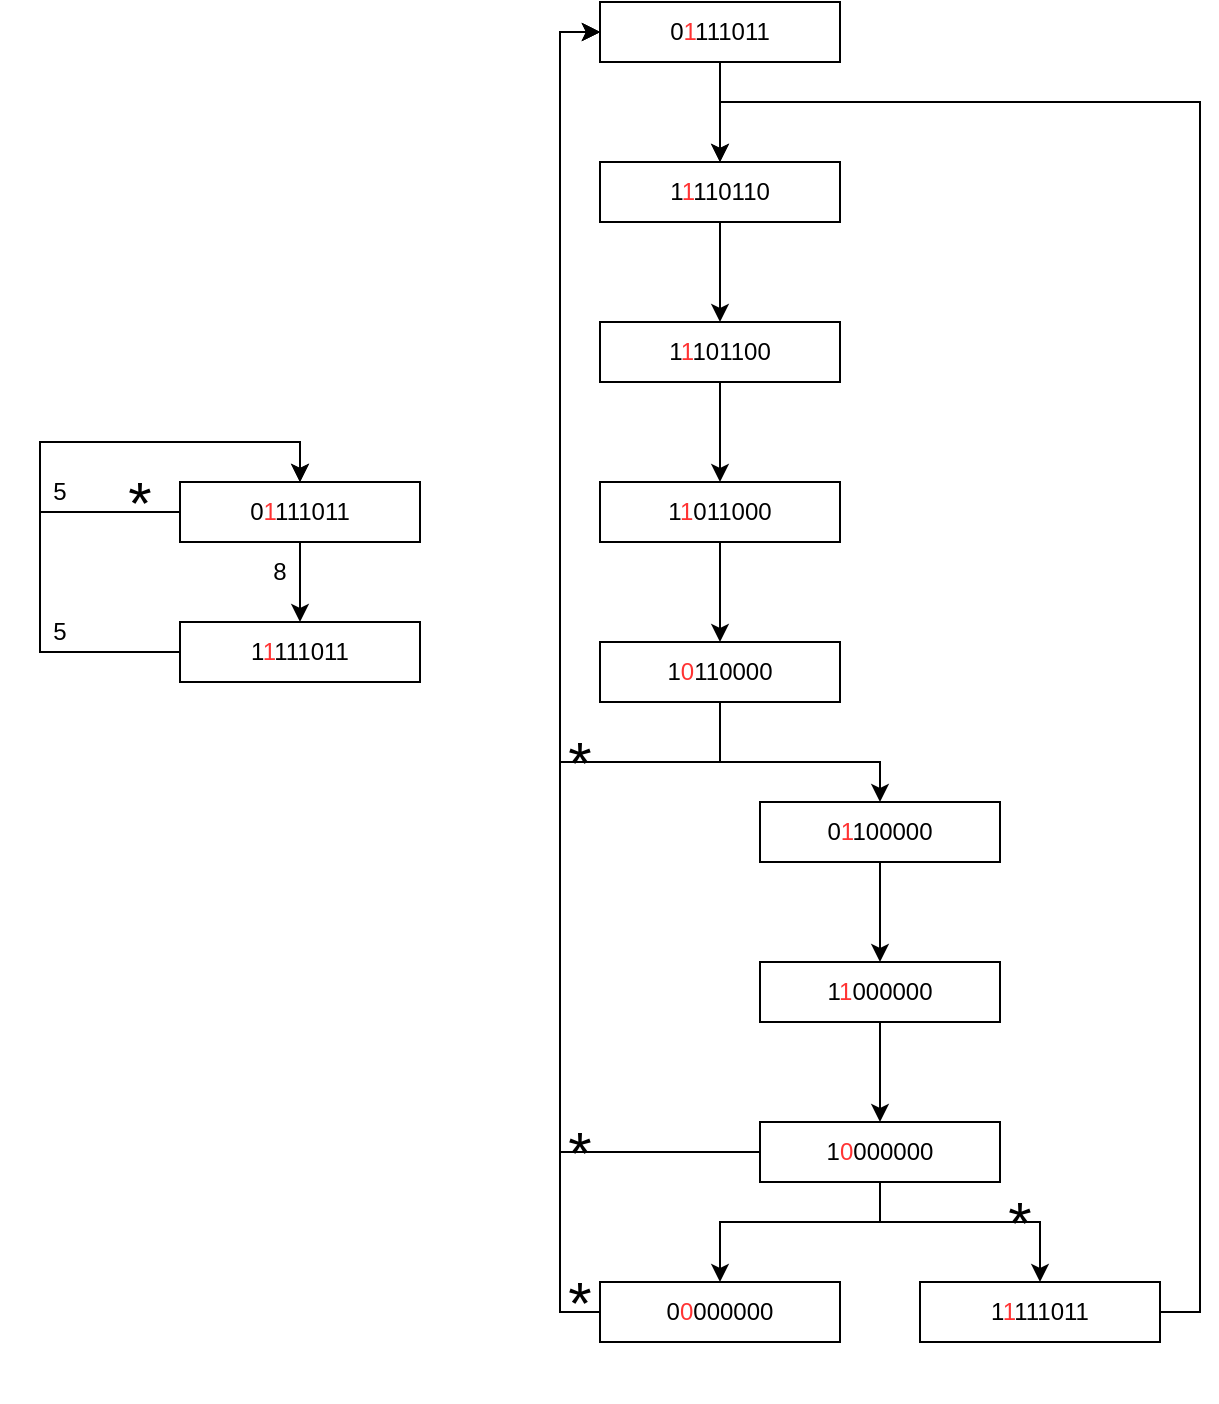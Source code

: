 <mxfile version="24.8.4">
  <diagram name="Страница — 1" id="90wIjxf1Vjary77p0QvD">
    <mxGraphModel dx="1418" dy="875" grid="1" gridSize="10" guides="1" tooltips="1" connect="1" arrows="1" fold="1" page="1" pageScale="1" pageWidth="850" pageHeight="1100" math="0" shadow="0">
      <root>
        <mxCell id="0" />
        <mxCell id="1" parent="0" />
        <mxCell id="rd8jLOXh-ryhbIn53XRB-4" style="edgeStyle=orthogonalEdgeStyle;rounded=0;orthogonalLoop=1;jettySize=auto;html=1;exitX=0.5;exitY=1;exitDx=0;exitDy=0;entryX=0.5;entryY=0;entryDx=0;entryDy=0;" parent="1" source="rd8jLOXh-ryhbIn53XRB-1" target="rd8jLOXh-ryhbIn53XRB-2" edge="1">
          <mxGeometry relative="1" as="geometry" />
        </mxCell>
        <mxCell id="rd8jLOXh-ryhbIn53XRB-1" value="0&lt;font color=&quot;#ff3333&quot;&gt;1&lt;/font&gt;111011" style="rounded=0;whiteSpace=wrap;html=1;" parent="1" vertex="1">
          <mxGeometry x="360" y="210" width="120" height="30" as="geometry" />
        </mxCell>
        <mxCell id="rd8jLOXh-ryhbIn53XRB-6" style="edgeStyle=orthogonalEdgeStyle;rounded=0;orthogonalLoop=1;jettySize=auto;html=1;exitX=0.5;exitY=1;exitDx=0;exitDy=0;entryX=0.5;entryY=0;entryDx=0;entryDy=0;" parent="1" source="rd8jLOXh-ryhbIn53XRB-2" target="rd8jLOXh-ryhbIn53XRB-5" edge="1">
          <mxGeometry relative="1" as="geometry" />
        </mxCell>
        <mxCell id="rd8jLOXh-ryhbIn53XRB-2" value="1&lt;font color=&quot;#ff3333&quot;&gt;1&lt;/font&gt;110110" style="rounded=0;whiteSpace=wrap;html=1;" parent="1" vertex="1">
          <mxGeometry x="360" y="290" width="120" height="30" as="geometry" />
        </mxCell>
        <mxCell id="rd8jLOXh-ryhbIn53XRB-8" style="edgeStyle=orthogonalEdgeStyle;rounded=0;orthogonalLoop=1;jettySize=auto;html=1;exitX=0.5;exitY=1;exitDx=0;exitDy=0;entryX=0.5;entryY=0;entryDx=0;entryDy=0;" parent="1" source="rd8jLOXh-ryhbIn53XRB-5" target="rd8jLOXh-ryhbIn53XRB-7" edge="1">
          <mxGeometry relative="1" as="geometry" />
        </mxCell>
        <mxCell id="rd8jLOXh-ryhbIn53XRB-5" value="1&lt;font color=&quot;#ff3333&quot;&gt;1&lt;/font&gt;101100" style="rounded=0;whiteSpace=wrap;html=1;" parent="1" vertex="1">
          <mxGeometry x="360" y="370" width="120" height="30" as="geometry" />
        </mxCell>
        <mxCell id="rd8jLOXh-ryhbIn53XRB-10" style="edgeStyle=orthogonalEdgeStyle;rounded=0;orthogonalLoop=1;jettySize=auto;html=1;exitX=0.5;exitY=1;exitDx=0;exitDy=0;entryX=0.5;entryY=0;entryDx=0;entryDy=0;" parent="1" source="rd8jLOXh-ryhbIn53XRB-7" target="rd8jLOXh-ryhbIn53XRB-9" edge="1">
          <mxGeometry relative="1" as="geometry" />
        </mxCell>
        <mxCell id="rd8jLOXh-ryhbIn53XRB-7" value="1&lt;font color=&quot;#ff3333&quot;&gt;1&lt;/font&gt;011000" style="rounded=0;whiteSpace=wrap;html=1;" parent="1" vertex="1">
          <mxGeometry x="360" y="450" width="120" height="30" as="geometry" />
        </mxCell>
        <mxCell id="rd8jLOXh-ryhbIn53XRB-14" style="edgeStyle=orthogonalEdgeStyle;rounded=0;orthogonalLoop=1;jettySize=auto;html=1;exitX=0.5;exitY=1;exitDx=0;exitDy=0;entryX=0.5;entryY=0;entryDx=0;entryDy=0;" parent="1" source="rd8jLOXh-ryhbIn53XRB-9" target="rd8jLOXh-ryhbIn53XRB-13" edge="1">
          <mxGeometry relative="1" as="geometry">
            <Array as="points">
              <mxPoint x="420" y="590" />
              <mxPoint x="500" y="590" />
            </Array>
          </mxGeometry>
        </mxCell>
        <mxCell id="rd8jLOXh-ryhbIn53XRB-22" style="edgeStyle=orthogonalEdgeStyle;rounded=0;orthogonalLoop=1;jettySize=auto;html=1;exitX=0.5;exitY=1;exitDx=0;exitDy=0;entryX=0;entryY=0.5;entryDx=0;entryDy=0;" parent="1" source="rd8jLOXh-ryhbIn53XRB-9" target="rd8jLOXh-ryhbIn53XRB-1" edge="1">
          <mxGeometry relative="1" as="geometry">
            <Array as="points">
              <mxPoint x="420" y="590" />
              <mxPoint x="340" y="590" />
              <mxPoint x="340" y="225" />
            </Array>
          </mxGeometry>
        </mxCell>
        <mxCell id="rd8jLOXh-ryhbIn53XRB-9" value="1&lt;font color=&quot;#ff3333&quot;&gt;0&lt;/font&gt;110000" style="rounded=0;whiteSpace=wrap;html=1;" parent="1" vertex="1">
          <mxGeometry x="360" y="530" width="120" height="30" as="geometry" />
        </mxCell>
        <mxCell id="rd8jLOXh-ryhbIn53XRB-16" style="edgeStyle=orthogonalEdgeStyle;rounded=0;orthogonalLoop=1;jettySize=auto;html=1;exitX=0.5;exitY=1;exitDx=0;exitDy=0;entryX=0.5;entryY=0;entryDx=0;entryDy=0;" parent="1" source="rd8jLOXh-ryhbIn53XRB-13" target="rd8jLOXh-ryhbIn53XRB-15" edge="1">
          <mxGeometry relative="1" as="geometry" />
        </mxCell>
        <mxCell id="rd8jLOXh-ryhbIn53XRB-13" value="0&lt;font color=&quot;#ff3333&quot;&gt;1&lt;/font&gt;100000" style="rounded=0;whiteSpace=wrap;html=1;" parent="1" vertex="1">
          <mxGeometry x="440" y="610" width="120" height="30" as="geometry" />
        </mxCell>
        <mxCell id="rd8jLOXh-ryhbIn53XRB-18" style="edgeStyle=orthogonalEdgeStyle;rounded=0;orthogonalLoop=1;jettySize=auto;html=1;exitX=0.5;exitY=1;exitDx=0;exitDy=0;entryX=0.5;entryY=0;entryDx=0;entryDy=0;" parent="1" source="rd8jLOXh-ryhbIn53XRB-15" target="rd8jLOXh-ryhbIn53XRB-17" edge="1">
          <mxGeometry relative="1" as="geometry" />
        </mxCell>
        <mxCell id="rd8jLOXh-ryhbIn53XRB-15" value="1&lt;font color=&quot;#ff3333&quot;&gt;1&lt;/font&gt;000000" style="rounded=0;whiteSpace=wrap;html=1;" parent="1" vertex="1">
          <mxGeometry x="440" y="690" width="120" height="30" as="geometry" />
        </mxCell>
        <mxCell id="rd8jLOXh-ryhbIn53XRB-35" style="edgeStyle=orthogonalEdgeStyle;rounded=0;orthogonalLoop=1;jettySize=auto;html=1;exitX=0.5;exitY=1;exitDx=0;exitDy=0;entryX=0.5;entryY=0;entryDx=0;entryDy=0;" parent="1" source="rd8jLOXh-ryhbIn53XRB-17" target="rd8jLOXh-ryhbIn53XRB-30" edge="1">
          <mxGeometry relative="1" as="geometry">
            <Array as="points">
              <mxPoint x="500" y="820" />
              <mxPoint x="580" y="820" />
            </Array>
          </mxGeometry>
        </mxCell>
        <mxCell id="rd8jLOXh-ryhbIn53XRB-36" style="edgeStyle=orthogonalEdgeStyle;rounded=0;orthogonalLoop=1;jettySize=auto;html=1;exitX=0.5;exitY=1;exitDx=0;exitDy=0;entryX=0.5;entryY=0;entryDx=0;entryDy=0;" parent="1" source="rd8jLOXh-ryhbIn53XRB-17" target="rd8jLOXh-ryhbIn53XRB-19" edge="1">
          <mxGeometry relative="1" as="geometry">
            <Array as="points">
              <mxPoint x="500" y="820" />
              <mxPoint x="420" y="820" />
            </Array>
          </mxGeometry>
        </mxCell>
        <mxCell id="rd8jLOXh-ryhbIn53XRB-42" style="edgeStyle=orthogonalEdgeStyle;rounded=0;orthogonalLoop=1;jettySize=auto;html=1;exitX=0;exitY=0.5;exitDx=0;exitDy=0;entryX=0;entryY=0.5;entryDx=0;entryDy=0;" parent="1" source="rd8jLOXh-ryhbIn53XRB-17" target="rd8jLOXh-ryhbIn53XRB-1" edge="1">
          <mxGeometry relative="1" as="geometry" />
        </mxCell>
        <mxCell id="rd8jLOXh-ryhbIn53XRB-17" value="1&lt;font color=&quot;#ff3333&quot;&gt;0&lt;/font&gt;000000" style="rounded=0;whiteSpace=wrap;html=1;" parent="1" vertex="1">
          <mxGeometry x="440" y="770" width="120" height="30" as="geometry" />
        </mxCell>
        <mxCell id="rd8jLOXh-ryhbIn53XRB-41" style="edgeStyle=orthogonalEdgeStyle;rounded=0;orthogonalLoop=1;jettySize=auto;html=1;entryX=0;entryY=0.5;entryDx=0;entryDy=0;" parent="1" source="rd8jLOXh-ryhbIn53XRB-19" target="rd8jLOXh-ryhbIn53XRB-1" edge="1">
          <mxGeometry relative="1" as="geometry">
            <Array as="points">
              <mxPoint x="340" y="865" />
              <mxPoint x="340" y="225" />
            </Array>
          </mxGeometry>
        </mxCell>
        <mxCell id="rd8jLOXh-ryhbIn53XRB-19" value="0&lt;font color=&quot;#ff3333&quot;&gt;0&lt;/font&gt;000000" style="rounded=0;whiteSpace=wrap;html=1;" parent="1" vertex="1">
          <mxGeometry x="360" y="850" width="120" height="30" as="geometry" />
        </mxCell>
        <mxCell id="rd8jLOXh-ryhbIn53XRB-25" value="&lt;font style=&quot;font-size: 30px;&quot;&gt;*&lt;/font&gt;" style="text;html=1;align=center;verticalAlign=middle;whiteSpace=wrap;rounded=0;" parent="1" vertex="1">
          <mxGeometry x="320" y="540" width="60" height="100" as="geometry" />
        </mxCell>
        <mxCell id="rd8jLOXh-ryhbIn53XRB-26" value="&lt;font style=&quot;font-size: 30px;&quot;&gt;*&lt;/font&gt;" style="text;html=1;align=center;verticalAlign=middle;whiteSpace=wrap;rounded=0;" parent="1" vertex="1">
          <mxGeometry x="320" y="735" width="60" height="100" as="geometry" />
        </mxCell>
        <mxCell id="rd8jLOXh-ryhbIn53XRB-28" value="&lt;font style=&quot;font-size: 30px;&quot;&gt;*&lt;/font&gt;" style="text;html=1;align=center;verticalAlign=middle;whiteSpace=wrap;rounded=0;" parent="1" vertex="1">
          <mxGeometry x="320" y="810" width="60" height="100" as="geometry" />
        </mxCell>
        <mxCell id="rd8jLOXh-ryhbIn53XRB-37" style="edgeStyle=orthogonalEdgeStyle;rounded=0;orthogonalLoop=1;jettySize=auto;html=1;exitX=1;exitY=0.5;exitDx=0;exitDy=0;entryX=0.5;entryY=0;entryDx=0;entryDy=0;" parent="1" source="rd8jLOXh-ryhbIn53XRB-30" target="rd8jLOXh-ryhbIn53XRB-2" edge="1">
          <mxGeometry relative="1" as="geometry">
            <Array as="points">
              <mxPoint x="660" y="865" />
              <mxPoint x="660" y="260" />
              <mxPoint x="420" y="260" />
            </Array>
          </mxGeometry>
        </mxCell>
        <mxCell id="rd8jLOXh-ryhbIn53XRB-30" value="1&lt;font color=&quot;#ff3333&quot;&gt;1&lt;/font&gt;111011" style="rounded=0;whiteSpace=wrap;html=1;" parent="1" vertex="1">
          <mxGeometry x="520" y="850" width="120" height="30" as="geometry" />
        </mxCell>
        <mxCell id="rd8jLOXh-ryhbIn53XRB-40" value="&lt;font style=&quot;font-size: 30px;&quot;&gt;*&lt;/font&gt;" style="text;html=1;align=center;verticalAlign=middle;whiteSpace=wrap;rounded=0;" parent="1" vertex="1">
          <mxGeometry x="540" y="770" width="60" height="100" as="geometry" />
        </mxCell>
        <mxCell id="ar7iZ5mE30AkS0RvJpqu-20" style="edgeStyle=orthogonalEdgeStyle;rounded=0;orthogonalLoop=1;jettySize=auto;html=1;exitX=0.5;exitY=1;exitDx=0;exitDy=0;entryX=0.5;entryY=0;entryDx=0;entryDy=0;" edge="1" parent="1" source="ar7iZ5mE30AkS0RvJpqu-1" target="ar7iZ5mE30AkS0RvJpqu-19">
          <mxGeometry relative="1" as="geometry" />
        </mxCell>
        <mxCell id="ar7iZ5mE30AkS0RvJpqu-1" value="0&lt;font color=&quot;#ff3333&quot;&gt;1&lt;/font&gt;111011" style="rounded=0;whiteSpace=wrap;html=1;" vertex="1" parent="1">
          <mxGeometry x="150" y="450" width="120" height="30" as="geometry" />
        </mxCell>
        <mxCell id="ar7iZ5mE30AkS0RvJpqu-22" style="edgeStyle=orthogonalEdgeStyle;rounded=0;orthogonalLoop=1;jettySize=auto;html=1;exitX=0;exitY=0.5;exitDx=0;exitDy=0;entryX=0.5;entryY=0;entryDx=0;entryDy=0;" edge="1" parent="1" source="ar7iZ5mE30AkS0RvJpqu-19" target="ar7iZ5mE30AkS0RvJpqu-1">
          <mxGeometry relative="1" as="geometry">
            <Array as="points">
              <mxPoint x="80" y="535" />
              <mxPoint x="80" y="430" />
              <mxPoint x="210" y="430" />
            </Array>
          </mxGeometry>
        </mxCell>
        <mxCell id="ar7iZ5mE30AkS0RvJpqu-19" value="1&lt;font color=&quot;#ff3333&quot;&gt;1&lt;/font&gt;111011" style="rounded=0;whiteSpace=wrap;html=1;" vertex="1" parent="1">
          <mxGeometry x="150" y="520" width="120" height="30" as="geometry" />
        </mxCell>
        <mxCell id="ar7iZ5mE30AkS0RvJpqu-21" style="edgeStyle=orthogonalEdgeStyle;rounded=0;orthogonalLoop=1;jettySize=auto;html=1;exitX=0;exitY=0.5;exitDx=0;exitDy=0;entryX=0.5;entryY=0;entryDx=0;entryDy=0;" edge="1" parent="1" source="ar7iZ5mE30AkS0RvJpqu-1" target="ar7iZ5mE30AkS0RvJpqu-1">
          <mxGeometry relative="1" as="geometry">
            <Array as="points">
              <mxPoint x="80" y="465" />
              <mxPoint x="80" y="430" />
              <mxPoint x="210" y="430" />
            </Array>
          </mxGeometry>
        </mxCell>
        <mxCell id="ar7iZ5mE30AkS0RvJpqu-23" value="5" style="text;html=1;align=center;verticalAlign=middle;whiteSpace=wrap;rounded=0;" vertex="1" parent="1">
          <mxGeometry x="60" y="440" width="60" height="30" as="geometry" />
        </mxCell>
        <mxCell id="ar7iZ5mE30AkS0RvJpqu-24" value="5" style="text;html=1;align=center;verticalAlign=middle;whiteSpace=wrap;rounded=0;" vertex="1" parent="1">
          <mxGeometry x="60" y="510" width="60" height="30" as="geometry" />
        </mxCell>
        <mxCell id="ar7iZ5mE30AkS0RvJpqu-25" value="&lt;font style=&quot;font-size: 30px;&quot;&gt;*&lt;/font&gt;" style="text;html=1;align=center;verticalAlign=middle;whiteSpace=wrap;rounded=0;" vertex="1" parent="1">
          <mxGeometry x="100" y="410" width="60" height="100" as="geometry" />
        </mxCell>
        <mxCell id="ar7iZ5mE30AkS0RvJpqu-27" value="8" style="text;html=1;align=center;verticalAlign=middle;whiteSpace=wrap;rounded=0;" vertex="1" parent="1">
          <mxGeometry x="170" y="480" width="60" height="30" as="geometry" />
        </mxCell>
      </root>
    </mxGraphModel>
  </diagram>
</mxfile>
